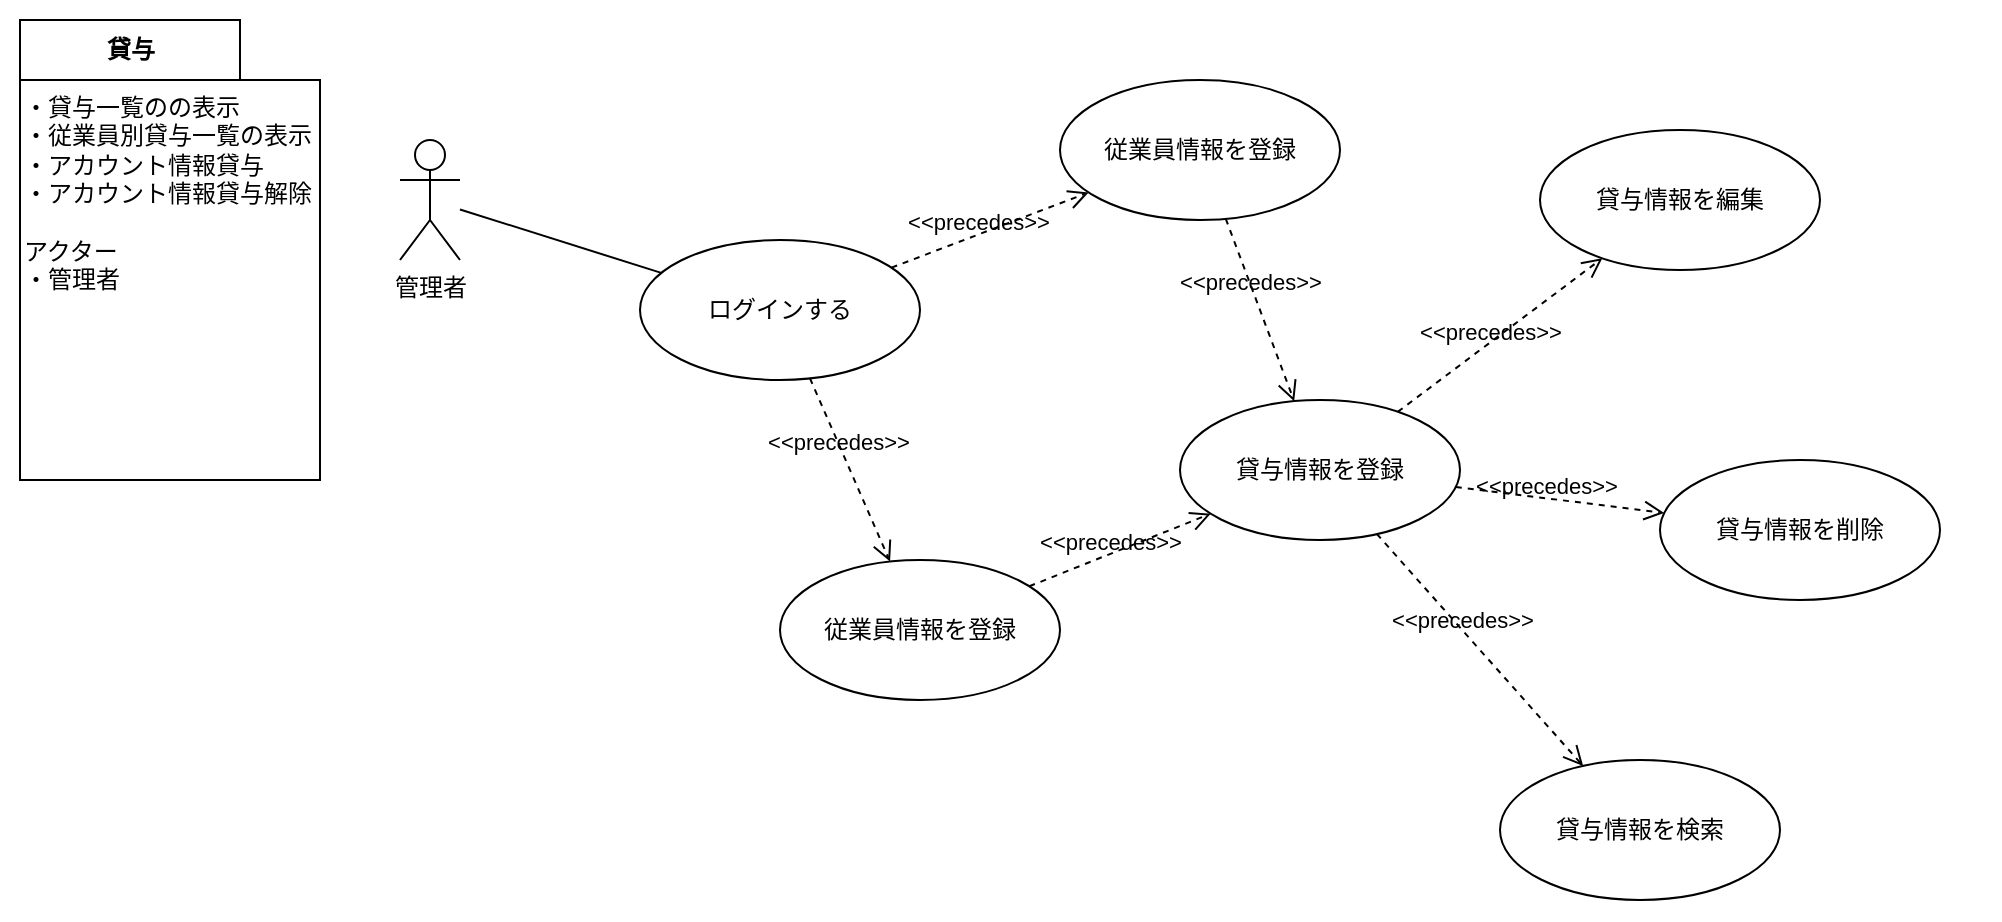 <mxfile>
    <diagram id="Jst9Z-791AjcS0kZVLbN" name="ページ1">
        <mxGraphModel dx="1396" dy="929" grid="1" gridSize="10" guides="1" tooltips="1" connect="1" arrows="1" fold="1" page="1" pageScale="1" pageWidth="827" pageHeight="1169" math="0" shadow="0">
            <root>
                <mxCell id="0"/>
                <mxCell id="1" parent="0"/>
                <mxCell id="2" value="" style="rounded=0;whiteSpace=wrap;html=1;strokeColor=none;" vertex="1" parent="1">
                    <mxGeometry x="40" y="40" width="1000" height="460" as="geometry"/>
                </mxCell>
                <mxCell id="3" value="管理者" style="shape=umlActor;verticalLabelPosition=bottom;verticalAlign=top;html=1;outlineConnect=0;" vertex="1" parent="1">
                    <mxGeometry x="240" y="110" width="30" height="60" as="geometry"/>
                </mxCell>
                <mxCell id="4" value="従業員情報を登録" style="ellipse;whiteSpace=wrap;html=1;" vertex="1" parent="1">
                    <mxGeometry x="570" y="80" width="140" height="70" as="geometry"/>
                </mxCell>
                <mxCell id="5" value="従業員情報を登録" style="ellipse;whiteSpace=wrap;html=1;" vertex="1" parent="1">
                    <mxGeometry x="430" y="320" width="140" height="70" as="geometry"/>
                </mxCell>
                <mxCell id="6" value="ログインする" style="ellipse;whiteSpace=wrap;html=1;" vertex="1" parent="1">
                    <mxGeometry x="360" y="160" width="140" height="70" as="geometry"/>
                </mxCell>
                <mxCell id="7" value="&amp;lt;&amp;lt;precedes&amp;gt;&amp;gt;" style="endArrow=open;startArrow=none;endFill=0;startFill=0;endSize=8;html=1;verticalAlign=bottom;dashed=1;labelBackgroundColor=none;" edge="1" parent="1" source="6" target="4">
                    <mxGeometry x="-0.136" y="-3" width="160" relative="1" as="geometry">
                        <mxPoint x="572.103" y="221.627" as="sourcePoint"/>
                        <mxPoint x="500" y="240" as="targetPoint"/>
                        <mxPoint as="offset"/>
                    </mxGeometry>
                </mxCell>
                <mxCell id="8" value="&amp;lt;&amp;lt;precedes&amp;gt;&amp;gt;" style="endArrow=open;startArrow=none;endFill=0;startFill=0;endSize=8;html=1;verticalAlign=bottom;dashed=1;labelBackgroundColor=none;" edge="1" parent="1" source="6" target="5">
                    <mxGeometry x="-0.136" y="-3" width="160" relative="1" as="geometry">
                        <mxPoint x="370.977" y="287.812" as="sourcePoint"/>
                        <mxPoint x="459.223" y="262.365" as="targetPoint"/>
                        <mxPoint as="offset"/>
                    </mxGeometry>
                </mxCell>
                <mxCell id="9" value="" style="endArrow=none;html=1;" edge="1" parent="1" source="6" target="3">
                    <mxGeometry width="50" height="50" relative="1" as="geometry">
                        <mxPoint x="110" y="410" as="sourcePoint"/>
                        <mxPoint x="160" y="360" as="targetPoint"/>
                    </mxGeometry>
                </mxCell>
                <mxCell id="10" value="貸与" style="shape=folder;fontStyle=1;tabWidth=110;tabHeight=30;tabPosition=left;html=1;boundedLbl=1;labelInHeader=1;container=1;collapsible=0;" vertex="1" parent="1">
                    <mxGeometry x="50" y="50" width="150" height="230" as="geometry"/>
                </mxCell>
                <mxCell id="11" value="・貸与一覧のの表示&lt;br&gt;・従業員別貸与一覧の表示&lt;br&gt;・アカウント情報貸与&lt;br&gt;・アカウント情報貸与解除&lt;br&gt;&lt;br&gt;アクター&lt;br&gt;・管理者" style="html=1;strokeColor=none;resizeWidth=1;resizeHeight=1;fillColor=none;part=1;connectable=0;allowArrows=0;deletable=0;align=left;verticalAlign=top;" vertex="1" parent="10">
                    <mxGeometry width="150" height="200" relative="1" as="geometry">
                        <mxPoint y="30" as="offset"/>
                    </mxGeometry>
                </mxCell>
                <mxCell id="12" value="貸与情報を登録" style="ellipse;whiteSpace=wrap;html=1;" vertex="1" parent="1">
                    <mxGeometry x="630" y="240" width="140" height="70" as="geometry"/>
                </mxCell>
                <mxCell id="13" value="貸与情報を編集" style="ellipse;whiteSpace=wrap;html=1;" vertex="1" parent="1">
                    <mxGeometry x="810" y="105" width="140" height="70" as="geometry"/>
                </mxCell>
                <mxCell id="14" value="貸与情報を削除" style="ellipse;whiteSpace=wrap;html=1;" vertex="1" parent="1">
                    <mxGeometry x="870" y="270" width="140" height="70" as="geometry"/>
                </mxCell>
                <mxCell id="15" value="貸与情報を検索" style="ellipse;whiteSpace=wrap;html=1;" vertex="1" parent="1">
                    <mxGeometry x="790" y="420" width="140" height="70" as="geometry"/>
                </mxCell>
                <mxCell id="16" value="&amp;lt;&amp;lt;precedes&amp;gt;&amp;gt;" style="endArrow=open;startArrow=none;endFill=0;startFill=0;endSize=8;html=1;verticalAlign=bottom;dashed=1;labelBackgroundColor=none;" edge="1" parent="1" source="4" target="12">
                    <mxGeometry x="-0.136" y="-3" width="160" relative="1" as="geometry">
                        <mxPoint x="495.913" y="183.942" as="sourcePoint"/>
                        <mxPoint x="594.32" y="146.212" as="targetPoint"/>
                        <mxPoint as="offset"/>
                    </mxGeometry>
                </mxCell>
                <mxCell id="17" value="&amp;lt;&amp;lt;precedes&amp;gt;&amp;gt;" style="endArrow=open;startArrow=none;endFill=0;startFill=0;endSize=8;html=1;verticalAlign=bottom;dashed=1;labelBackgroundColor=none;" edge="1" parent="1" source="5" target="12">
                    <mxGeometry x="-0.136" y="-3" width="160" relative="1" as="geometry">
                        <mxPoint x="662.933" y="159.397" as="sourcePoint"/>
                        <mxPoint x="697.1" y="250.599" as="targetPoint"/>
                        <mxPoint as="offset"/>
                    </mxGeometry>
                </mxCell>
                <mxCell id="18" value="&amp;lt;&amp;lt;precedes&amp;gt;&amp;gt;" style="endArrow=open;startArrow=none;endFill=0;startFill=0;endSize=8;html=1;verticalAlign=bottom;dashed=1;labelBackgroundColor=none;" edge="1" parent="1" source="12" target="13">
                    <mxGeometry x="-0.136" y="-3" width="160" relative="1" as="geometry">
                        <mxPoint x="564.661" y="343.136" as="sourcePoint"/>
                        <mxPoint x="655.339" y="306.864" as="targetPoint"/>
                        <mxPoint as="offset"/>
                    </mxGeometry>
                </mxCell>
                <mxCell id="22" value="&amp;lt;&amp;lt;precedes&amp;gt;&amp;gt;" style="endArrow=open;startArrow=none;endFill=0;startFill=0;endSize=8;html=1;verticalAlign=bottom;dashed=1;labelBackgroundColor=none;" edge="1" parent="1" source="12" target="15">
                    <mxGeometry x="-0.136" y="-3" width="160" relative="1" as="geometry">
                        <mxPoint x="667.85" y="456.822" as="sourcePoint"/>
                        <mxPoint x="770.001" y="380.002" as="targetPoint"/>
                        <mxPoint as="offset"/>
                    </mxGeometry>
                </mxCell>
                <mxCell id="23" value="&amp;lt;&amp;lt;precedes&amp;gt;&amp;gt;" style="endArrow=open;startArrow=none;endFill=0;startFill=0;endSize=8;html=1;verticalAlign=bottom;dashed=1;labelBackgroundColor=none;" edge="1" parent="1" source="12" target="14">
                    <mxGeometry x="-0.136" y="-3" width="160" relative="1" as="geometry">
                        <mxPoint x="738.329" y="317.006" as="sourcePoint"/>
                        <mxPoint x="841.57" y="433.017" as="targetPoint"/>
                        <mxPoint as="offset"/>
                    </mxGeometry>
                </mxCell>
            </root>
        </mxGraphModel>
    </diagram>
</mxfile>